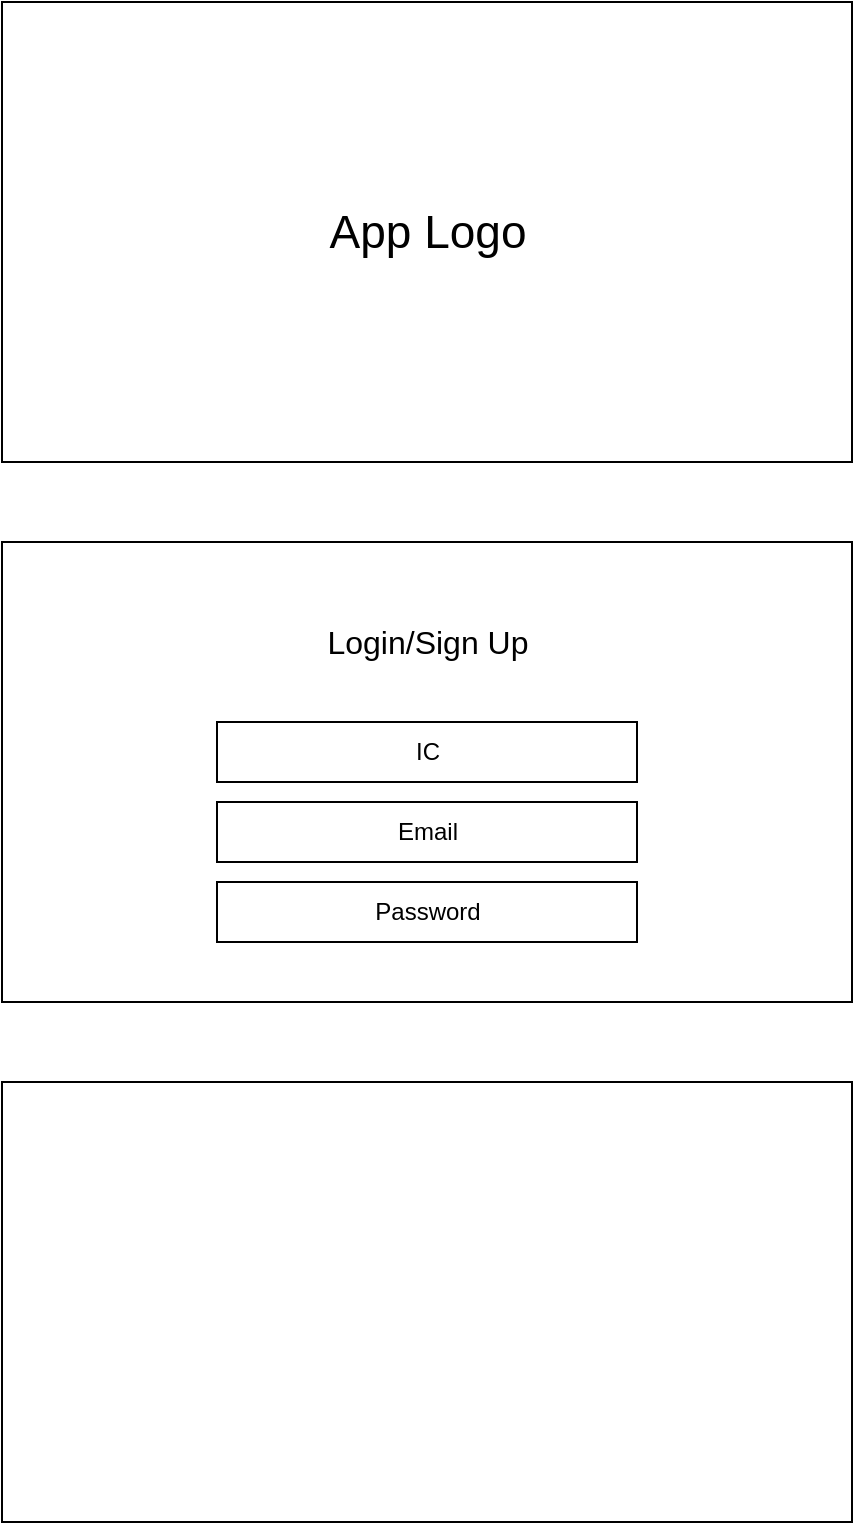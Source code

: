 <mxfile version="24.7.7">
  <diagram name="Page-1" id="9YXUE6WsC9lNTFiDtrpk">
    <mxGraphModel dx="2869" dy="1143" grid="1" gridSize="10" guides="1" tooltips="1" connect="1" arrows="1" fold="1" page="1" pageScale="1" pageWidth="850" pageHeight="1100" math="0" shadow="0">
      <root>
        <mxCell id="0" />
        <mxCell id="1" parent="0" />
        <mxCell id="MSeKVoZIm2LpkKKofAkH-1" value="" style="rounded=0;whiteSpace=wrap;html=1;" parent="1" vertex="1">
          <mxGeometry x="-205" y="140" width="425" height="230" as="geometry" />
        </mxCell>
        <mxCell id="bah0uvGRH5clV5_6ylq--1" value="&lt;font style=&quot;font-size: 23px;&quot;&gt;App Logo&lt;/font&gt;" style="text;html=1;align=center;verticalAlign=middle;whiteSpace=wrap;rounded=0;" vertex="1" parent="1">
          <mxGeometry x="-107.5" y="225" width="230" height="60" as="geometry" />
        </mxCell>
        <mxCell id="bah0uvGRH5clV5_6ylq--2" value="" style="rounded=0;whiteSpace=wrap;html=1;" vertex="1" parent="1">
          <mxGeometry x="-205" y="410" width="425" height="230" as="geometry" />
        </mxCell>
        <mxCell id="bah0uvGRH5clV5_6ylq--3" value="&lt;font style=&quot;font-size: 16px;&quot;&gt;Login/Sign Up&lt;/font&gt;" style="text;html=1;align=center;verticalAlign=middle;whiteSpace=wrap;rounded=0;" vertex="1" parent="1">
          <mxGeometry x="-107.5" y="430" width="230" height="60" as="geometry" />
        </mxCell>
        <mxCell id="bah0uvGRH5clV5_6ylq--4" value="IC" style="rounded=0;whiteSpace=wrap;html=1;" vertex="1" parent="1">
          <mxGeometry x="-97.5" y="500" width="210" height="30" as="geometry" />
        </mxCell>
        <mxCell id="bah0uvGRH5clV5_6ylq--5" value="Email" style="rounded=0;whiteSpace=wrap;html=1;" vertex="1" parent="1">
          <mxGeometry x="-97.5" y="540" width="210" height="30" as="geometry" />
        </mxCell>
        <mxCell id="bah0uvGRH5clV5_6ylq--6" value="Password" style="rounded=0;whiteSpace=wrap;html=1;" vertex="1" parent="1">
          <mxGeometry x="-97.5" y="580" width="210" height="30" as="geometry" />
        </mxCell>
        <mxCell id="bah0uvGRH5clV5_6ylq--7" value="" style="rounded=0;whiteSpace=wrap;html=1;" vertex="1" parent="1">
          <mxGeometry x="-205" y="680" width="425" height="220" as="geometry" />
        </mxCell>
      </root>
    </mxGraphModel>
  </diagram>
</mxfile>
